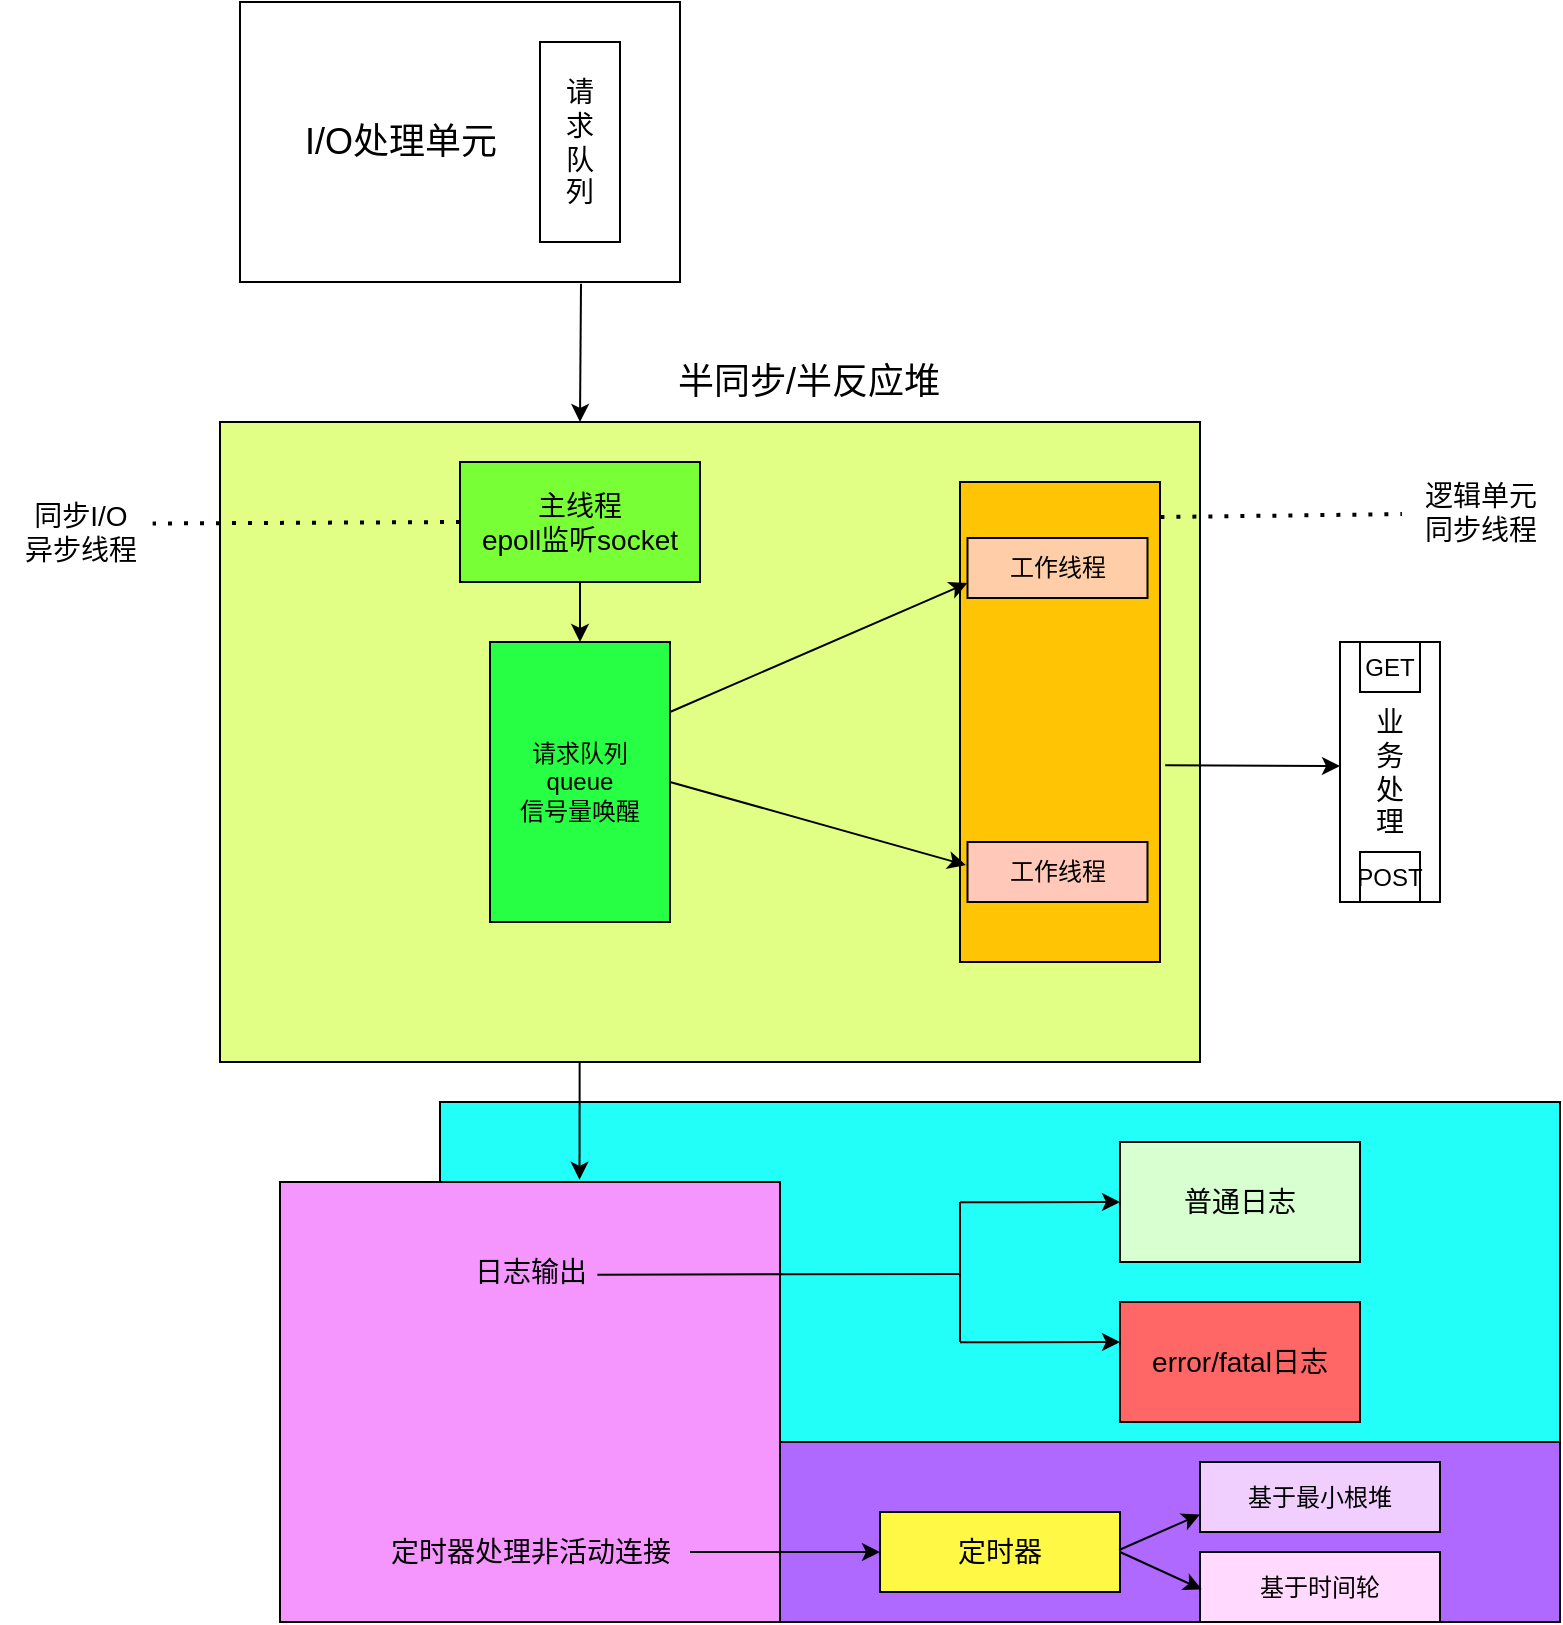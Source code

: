 <mxfile version="21.6.5" type="device">
  <diagram name="第 1 页" id="PToi_7n2LekPh1ypdVce">
    <mxGraphModel dx="1216" dy="618" grid="1" gridSize="10" guides="1" tooltips="1" connect="1" arrows="1" fold="1" page="1" pageScale="1" pageWidth="827" pageHeight="1169" math="0" shadow="0">
      <root>
        <mxCell id="0" />
        <mxCell id="1" parent="0" />
        <mxCell id="JTnNTvujvQDeq-f27Kgq-50" value="" style="rounded=0;whiteSpace=wrap;html=1;fillColor=#AF69FF;" vertex="1" parent="1">
          <mxGeometry x="190" y="790" width="600" height="90" as="geometry" />
        </mxCell>
        <mxCell id="JTnNTvujvQDeq-f27Kgq-1" value="" style="rounded=0;whiteSpace=wrap;html=1;" vertex="1" parent="1">
          <mxGeometry x="130" y="70" width="220" height="140" as="geometry" />
        </mxCell>
        <mxCell id="JTnNTvujvQDeq-f27Kgq-48" value="" style="rounded=0;whiteSpace=wrap;html=1;fillColor=#21FFF8;" vertex="1" parent="1">
          <mxGeometry x="230" y="620" width="560" height="170" as="geometry" />
        </mxCell>
        <mxCell id="JTnNTvujvQDeq-f27Kgq-2" value="&lt;font style=&quot;font-size: 18px;&quot;&gt;半同步/半反应堆&lt;/font&gt;" style="text;html=1;align=center;verticalAlign=middle;resizable=0;points=[];autosize=1;strokeColor=none;fillColor=none;" vertex="1" parent="1">
          <mxGeometry x="339" y="240" width="150" height="40" as="geometry" />
        </mxCell>
        <mxCell id="JTnNTvujvQDeq-f27Kgq-3" value="&lt;font style=&quot;font-size: 14px;&quot;&gt;请&lt;br&gt;求&lt;br&gt;队&lt;br&gt;列&lt;/font&gt;" style="rounded=0;whiteSpace=wrap;html=1;" vertex="1" parent="1">
          <mxGeometry x="280" y="90" width="40" height="100" as="geometry" />
        </mxCell>
        <mxCell id="JTnNTvujvQDeq-f27Kgq-4" value="&lt;font style=&quot;font-size: 18px;&quot;&gt;I/O处理单元&lt;/font&gt;" style="text;html=1;align=center;verticalAlign=middle;resizable=0;points=[];autosize=1;strokeColor=none;fillColor=none;" vertex="1" parent="1">
          <mxGeometry x="150" y="120" width="120" height="40" as="geometry" />
        </mxCell>
        <mxCell id="JTnNTvujvQDeq-f27Kgq-6" value="" style="endArrow=classic;html=1;rounded=0;exitX=0.775;exitY=1.006;exitDx=0;exitDy=0;exitPerimeter=0;" edge="1" parent="1" source="JTnNTvujvQDeq-f27Kgq-1">
          <mxGeometry width="50" height="50" relative="1" as="geometry">
            <mxPoint x="420" y="200" as="sourcePoint" />
            <mxPoint x="300" y="280" as="targetPoint" />
          </mxGeometry>
        </mxCell>
        <mxCell id="JTnNTvujvQDeq-f27Kgq-7" value="" style="rounded=0;whiteSpace=wrap;html=1;fillColor=#E2FF85;" vertex="1" parent="1">
          <mxGeometry x="120" y="280" width="490" height="320" as="geometry" />
        </mxCell>
        <mxCell id="JTnNTvujvQDeq-f27Kgq-8" value="&lt;font style=&quot;font-size: 14px;&quot;&gt;主线程&lt;br&gt;epoll监听socket&lt;/font&gt;" style="rounded=0;whiteSpace=wrap;html=1;fillColor=#79FF36;" vertex="1" parent="1">
          <mxGeometry x="240" y="300" width="120" height="60" as="geometry" />
        </mxCell>
        <mxCell id="JTnNTvujvQDeq-f27Kgq-9" value="" style="endArrow=none;dashed=1;html=1;dashPattern=1 3;strokeWidth=2;rounded=0;exitX=0;exitY=0.5;exitDx=0;exitDy=0;entryX=0.954;entryY=0.415;entryDx=0;entryDy=0;entryPerimeter=0;" edge="1" parent="1" source="JTnNTvujvQDeq-f27Kgq-8" target="JTnNTvujvQDeq-f27Kgq-10">
          <mxGeometry width="50" height="50" relative="1" as="geometry">
            <mxPoint x="420" y="420" as="sourcePoint" />
            <mxPoint x="90" y="350" as="targetPoint" />
          </mxGeometry>
        </mxCell>
        <mxCell id="JTnNTvujvQDeq-f27Kgq-25" value="" style="rounded=0;whiteSpace=wrap;html=1;fillColor=#F596FF;" vertex="1" parent="1">
          <mxGeometry x="150" y="660" width="250" height="220" as="geometry" />
        </mxCell>
        <mxCell id="JTnNTvujvQDeq-f27Kgq-10" value="&lt;font style=&quot;font-size: 14px;&quot;&gt;同步I/O&lt;br&gt;异步线程&lt;/font&gt;" style="text;html=1;align=center;verticalAlign=middle;resizable=0;points=[];autosize=1;strokeColor=none;fillColor=none;" vertex="1" parent="1">
          <mxGeometry x="10" y="310" width="80" height="50" as="geometry" />
        </mxCell>
        <mxCell id="JTnNTvujvQDeq-f27Kgq-12" value="" style="endArrow=classic;html=1;rounded=0;exitX=0.5;exitY=1;exitDx=0;exitDy=0;entryX=0.5;entryY=0;entryDx=0;entryDy=0;" edge="1" parent="1" source="JTnNTvujvQDeq-f27Kgq-8" target="JTnNTvujvQDeq-f27Kgq-13">
          <mxGeometry width="50" height="50" relative="1" as="geometry">
            <mxPoint x="300" y="420" as="sourcePoint" />
            <mxPoint x="300" y="430" as="targetPoint" />
          </mxGeometry>
        </mxCell>
        <mxCell id="JTnNTvujvQDeq-f27Kgq-13" value="请求队列&lt;br&gt;queue&lt;br&gt;信号量唤醒" style="rounded=0;whiteSpace=wrap;html=1;fillColor=#26FF43;" vertex="1" parent="1">
          <mxGeometry x="255" y="390" width="90" height="140" as="geometry" />
        </mxCell>
        <mxCell id="JTnNTvujvQDeq-f27Kgq-14" value="" style="rounded=0;whiteSpace=wrap;html=1;fillColor=#FFC403;" vertex="1" parent="1">
          <mxGeometry x="490" y="310" width="100" height="240" as="geometry" />
        </mxCell>
        <mxCell id="JTnNTvujvQDeq-f27Kgq-17" value="工作线程" style="rounded=0;whiteSpace=wrap;html=1;fillColor=#FFCEA8;" vertex="1" parent="1">
          <mxGeometry x="493.75" y="338" width="90" height="30" as="geometry" />
        </mxCell>
        <mxCell id="JTnNTvujvQDeq-f27Kgq-18" value="工作线程" style="rounded=0;whiteSpace=wrap;html=1;fillColor=#FFC8B8;" vertex="1" parent="1">
          <mxGeometry x="493.75" y="490" width="90" height="30" as="geometry" />
        </mxCell>
        <mxCell id="JTnNTvujvQDeq-f27Kgq-19" value="" style="endArrow=classic;html=1;rounded=0;exitX=1;exitY=0.25;exitDx=0;exitDy=0;entryX=0;entryY=0.75;entryDx=0;entryDy=0;" edge="1" parent="1" source="JTnNTvujvQDeq-f27Kgq-13" target="JTnNTvujvQDeq-f27Kgq-17">
          <mxGeometry width="50" height="50" relative="1" as="geometry">
            <mxPoint x="361" y="458" as="sourcePoint" />
            <mxPoint x="360" y="540" as="targetPoint" />
          </mxGeometry>
        </mxCell>
        <mxCell id="JTnNTvujvQDeq-f27Kgq-21" value="&lt;font style=&quot;font-size: 14px;&quot;&gt;逻辑单元&lt;br&gt;同步线程&lt;/font&gt;" style="text;html=1;align=center;verticalAlign=middle;resizable=0;points=[];autosize=1;strokeColor=none;fillColor=none;" vertex="1" parent="1">
          <mxGeometry x="710" y="300" width="80" height="50" as="geometry" />
        </mxCell>
        <mxCell id="JTnNTvujvQDeq-f27Kgq-26" value="&lt;font style=&quot;font-size: 14px;&quot;&gt;日志输出&lt;/font&gt;" style="text;html=1;align=center;verticalAlign=middle;resizable=0;points=[];autosize=1;strokeColor=none;fillColor=none;" vertex="1" parent="1">
          <mxGeometry x="235" y="690" width="80" height="30" as="geometry" />
        </mxCell>
        <mxCell id="JTnNTvujvQDeq-f27Kgq-27" value="" style="endArrow=classic;html=1;rounded=0;exitX=1.01;exitY=0.57;exitDx=0;exitDy=0;exitPerimeter=0;" edge="1" parent="1">
          <mxGeometry width="50" height="50" relative="1" as="geometry">
            <mxPoint x="490" y="670.1" as="sourcePoint" />
            <mxPoint x="570" y="670" as="targetPoint" />
          </mxGeometry>
        </mxCell>
        <mxCell id="JTnNTvujvQDeq-f27Kgq-28" value="" style="endArrow=none;html=1;rounded=0;exitX=0.921;exitY=0.544;exitDx=0;exitDy=0;exitPerimeter=0;" edge="1" parent="1" source="JTnNTvujvQDeq-f27Kgq-26">
          <mxGeometry width="50" height="50" relative="1" as="geometry">
            <mxPoint x="440" y="790" as="sourcePoint" />
            <mxPoint x="490" y="706" as="targetPoint" />
          </mxGeometry>
        </mxCell>
        <mxCell id="JTnNTvujvQDeq-f27Kgq-29" value="" style="endArrow=none;html=1;rounded=0;" edge="1" parent="1">
          <mxGeometry width="50" height="50" relative="1" as="geometry">
            <mxPoint x="490" y="710" as="sourcePoint" />
            <mxPoint x="490" y="670" as="targetPoint" />
          </mxGeometry>
        </mxCell>
        <mxCell id="JTnNTvujvQDeq-f27Kgq-31" value="" style="endArrow=classic;html=1;rounded=0;exitX=1.01;exitY=0.57;exitDx=0;exitDy=0;exitPerimeter=0;" edge="1" parent="1">
          <mxGeometry width="50" height="50" relative="1" as="geometry">
            <mxPoint x="490" y="740.1" as="sourcePoint" />
            <mxPoint x="570" y="740" as="targetPoint" />
          </mxGeometry>
        </mxCell>
        <mxCell id="JTnNTvujvQDeq-f27Kgq-30" value="&lt;font style=&quot;font-size: 14px;&quot;&gt;普通日志&lt;/font&gt;" style="rounded=0;whiteSpace=wrap;html=1;fillColor=#D7FFCF;" vertex="1" parent="1">
          <mxGeometry x="570" y="640" width="120" height="60" as="geometry" />
        </mxCell>
        <mxCell id="JTnNTvujvQDeq-f27Kgq-33" value="&lt;font style=&quot;font-size: 14px;&quot;&gt;定时器处理非活动连接&lt;/font&gt;" style="text;html=1;align=center;verticalAlign=middle;resizable=0;points=[];autosize=1;strokeColor=none;fillColor=none;" vertex="1" parent="1">
          <mxGeometry x="195" y="830" width="160" height="30" as="geometry" />
        </mxCell>
        <mxCell id="JTnNTvujvQDeq-f27Kgq-32" value="&lt;span style=&quot;font-size: 14px;&quot;&gt;error/fatal日志&lt;/span&gt;" style="rounded=0;whiteSpace=wrap;html=1;fillColor=#FF6666;" vertex="1" parent="1">
          <mxGeometry x="570" y="720" width="120" height="60" as="geometry" />
        </mxCell>
        <mxCell id="JTnNTvujvQDeq-f27Kgq-34" value="" style="endArrow=classic;html=1;rounded=0;entryX=0;entryY=0.5;entryDx=0;entryDy=0;" edge="1" parent="1" source="JTnNTvujvQDeq-f27Kgq-33" target="JTnNTvujvQDeq-f27Kgq-35">
          <mxGeometry width="50" height="50" relative="1" as="geometry">
            <mxPoint x="360" y="850" as="sourcePoint" />
            <mxPoint x="450" y="830" as="targetPoint" />
          </mxGeometry>
        </mxCell>
        <mxCell id="JTnNTvujvQDeq-f27Kgq-35" value="&lt;font style=&quot;font-size: 14px;&quot;&gt;定时器&lt;/font&gt;" style="rounded=0;whiteSpace=wrap;html=1;fillColor=#FFF945;" vertex="1" parent="1">
          <mxGeometry x="450" y="825" width="120" height="40" as="geometry" />
        </mxCell>
        <mxCell id="JTnNTvujvQDeq-f27Kgq-36" value="基于最小根堆" style="rounded=0;whiteSpace=wrap;html=1;fillColor=#F0CFFF;" vertex="1" parent="1">
          <mxGeometry x="610" y="800" width="120" height="35" as="geometry" />
        </mxCell>
        <mxCell id="JTnNTvujvQDeq-f27Kgq-37" value="基于时间轮" style="rounded=0;whiteSpace=wrap;html=1;fillColor=#FFD9FE;" vertex="1" parent="1">
          <mxGeometry x="610" y="845" width="120" height="35" as="geometry" />
        </mxCell>
        <mxCell id="JTnNTvujvQDeq-f27Kgq-38" value="" style="endArrow=classic;html=1;rounded=0;entryX=0;entryY=0.75;entryDx=0;entryDy=0;exitX=0.996;exitY=0.475;exitDx=0;exitDy=0;exitPerimeter=0;" edge="1" parent="1" source="JTnNTvujvQDeq-f27Kgq-35" target="JTnNTvujvQDeq-f27Kgq-36">
          <mxGeometry width="50" height="50" relative="1" as="geometry">
            <mxPoint x="560" y="910" as="sourcePoint" />
            <mxPoint x="610" y="860" as="targetPoint" />
          </mxGeometry>
        </mxCell>
        <mxCell id="JTnNTvujvQDeq-f27Kgq-39" value="" style="endArrow=classic;html=1;rounded=0;entryX=0.007;entryY=0.533;entryDx=0;entryDy=0;exitX=1;exitY=0.5;exitDx=0;exitDy=0;entryPerimeter=0;" edge="1" parent="1" source="JTnNTvujvQDeq-f27Kgq-35" target="JTnNTvujvQDeq-f27Kgq-37">
          <mxGeometry width="50" height="50" relative="1" as="geometry">
            <mxPoint x="580" y="839" as="sourcePoint" />
            <mxPoint x="620" y="826" as="targetPoint" />
          </mxGeometry>
        </mxCell>
        <mxCell id="JTnNTvujvQDeq-f27Kgq-40" value="" style="endArrow=classic;html=1;rounded=0;exitX=1;exitY=0.5;exitDx=0;exitDy=0;entryX=0.029;entryY=0.798;entryDx=0;entryDy=0;entryPerimeter=0;" edge="1" parent="1" source="JTnNTvujvQDeq-f27Kgq-13" target="JTnNTvujvQDeq-f27Kgq-14">
          <mxGeometry width="50" height="50" relative="1" as="geometry">
            <mxPoint x="355" y="435" as="sourcePoint" />
            <mxPoint x="504" y="371" as="targetPoint" />
          </mxGeometry>
        </mxCell>
        <mxCell id="JTnNTvujvQDeq-f27Kgq-41" value="" style="endArrow=none;dashed=1;html=1;dashPattern=1 3;strokeWidth=2;rounded=0;entryX=0.012;entryY=0.521;entryDx=0;entryDy=0;entryPerimeter=0;exitX=1.002;exitY=0.073;exitDx=0;exitDy=0;exitPerimeter=0;" edge="1" parent="1" source="JTnNTvujvQDeq-f27Kgq-14" target="JTnNTvujvQDeq-f27Kgq-21">
          <mxGeometry width="50" height="50" relative="1" as="geometry">
            <mxPoint x="590" y="330" as="sourcePoint" />
            <mxPoint x="690" y="370" as="targetPoint" />
          </mxGeometry>
        </mxCell>
        <mxCell id="JTnNTvujvQDeq-f27Kgq-42" value="" style="endArrow=classic;html=1;rounded=0;exitX=0.367;exitY=1.001;exitDx=0;exitDy=0;exitPerimeter=0;entryX=0.599;entryY=-0.005;entryDx=0;entryDy=0;entryPerimeter=0;" edge="1" parent="1" source="JTnNTvujvQDeq-f27Kgq-7" target="JTnNTvujvQDeq-f27Kgq-25">
          <mxGeometry width="50" height="50" relative="1" as="geometry">
            <mxPoint x="414" y="650" as="sourcePoint" />
            <mxPoint x="464" y="600" as="targetPoint" />
          </mxGeometry>
        </mxCell>
        <mxCell id="JTnNTvujvQDeq-f27Kgq-43" value="" style="endArrow=classic;html=1;rounded=0;exitX=1.026;exitY=0.59;exitDx=0;exitDy=0;exitPerimeter=0;" edge="1" parent="1" source="JTnNTvujvQDeq-f27Kgq-14">
          <mxGeometry width="50" height="50" relative="1" as="geometry">
            <mxPoint x="610" y="450" as="sourcePoint" />
            <mxPoint x="680" y="452" as="targetPoint" />
          </mxGeometry>
        </mxCell>
        <mxCell id="JTnNTvujvQDeq-f27Kgq-44" value="&lt;font style=&quot;font-size: 14px;&quot;&gt;业&lt;br&gt;务&lt;br&gt;处&lt;br&gt;理&lt;/font&gt;" style="rounded=0;whiteSpace=wrap;html=1;" vertex="1" parent="1">
          <mxGeometry x="680" y="390" width="50" height="130" as="geometry" />
        </mxCell>
        <mxCell id="JTnNTvujvQDeq-f27Kgq-45" value="GET" style="rounded=0;whiteSpace=wrap;html=1;" vertex="1" parent="1">
          <mxGeometry x="690" y="390" width="30" height="25" as="geometry" />
        </mxCell>
        <mxCell id="JTnNTvujvQDeq-f27Kgq-46" value="POST" style="rounded=0;whiteSpace=wrap;html=1;" vertex="1" parent="1">
          <mxGeometry x="690" y="495" width="30" height="25" as="geometry" />
        </mxCell>
        <mxCell id="JTnNTvujvQDeq-f27Kgq-49" value="" style="endArrow=none;html=1;rounded=0;" edge="1" parent="1">
          <mxGeometry width="50" height="50" relative="1" as="geometry">
            <mxPoint x="490" y="740" as="sourcePoint" />
            <mxPoint x="490" y="710" as="targetPoint" />
          </mxGeometry>
        </mxCell>
      </root>
    </mxGraphModel>
  </diagram>
</mxfile>
